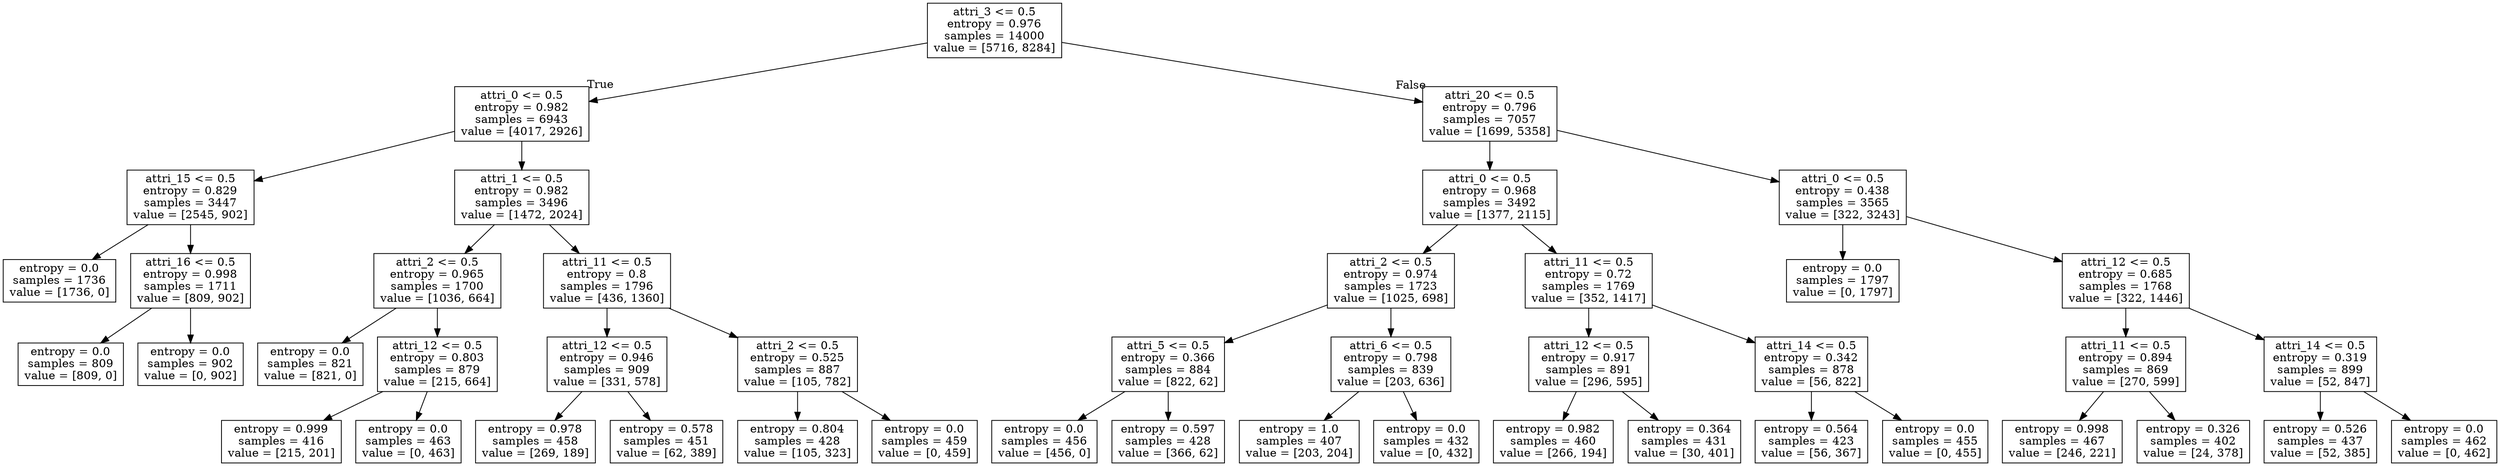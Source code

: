 digraph Tree {
node [shape=box] ;
0 [label="attri_3 <= 0.5\nentropy = 0.976\nsamples = 14000\nvalue = [5716, 8284]"] ;
1 [label="attri_0 <= 0.5\nentropy = 0.982\nsamples = 6943\nvalue = [4017, 2926]"] ;
0 -> 1 [labeldistance=2.5, labelangle=45, headlabel="True"] ;
2 [label="attri_15 <= 0.5\nentropy = 0.829\nsamples = 3447\nvalue = [2545, 902]"] ;
1 -> 2 ;
3 [label="entropy = 0.0\nsamples = 1736\nvalue = [1736, 0]"] ;
2 -> 3 ;
4 [label="attri_16 <= 0.5\nentropy = 0.998\nsamples = 1711\nvalue = [809, 902]"] ;
2 -> 4 ;
5 [label="entropy = 0.0\nsamples = 809\nvalue = [809, 0]"] ;
4 -> 5 ;
6 [label="entropy = 0.0\nsamples = 902\nvalue = [0, 902]"] ;
4 -> 6 ;
7 [label="attri_1 <= 0.5\nentropy = 0.982\nsamples = 3496\nvalue = [1472, 2024]"] ;
1 -> 7 ;
8 [label="attri_2 <= 0.5\nentropy = 0.965\nsamples = 1700\nvalue = [1036, 664]"] ;
7 -> 8 ;
9 [label="entropy = 0.0\nsamples = 821\nvalue = [821, 0]"] ;
8 -> 9 ;
10 [label="attri_12 <= 0.5\nentropy = 0.803\nsamples = 879\nvalue = [215, 664]"] ;
8 -> 10 ;
11 [label="entropy = 0.999\nsamples = 416\nvalue = [215, 201]"] ;
10 -> 11 ;
12 [label="entropy = 0.0\nsamples = 463\nvalue = [0, 463]"] ;
10 -> 12 ;
13 [label="attri_11 <= 0.5\nentropy = 0.8\nsamples = 1796\nvalue = [436, 1360]"] ;
7 -> 13 ;
14 [label="attri_12 <= 0.5\nentropy = 0.946\nsamples = 909\nvalue = [331, 578]"] ;
13 -> 14 ;
15 [label="entropy = 0.978\nsamples = 458\nvalue = [269, 189]"] ;
14 -> 15 ;
16 [label="entropy = 0.578\nsamples = 451\nvalue = [62, 389]"] ;
14 -> 16 ;
17 [label="attri_2 <= 0.5\nentropy = 0.525\nsamples = 887\nvalue = [105, 782]"] ;
13 -> 17 ;
18 [label="entropy = 0.804\nsamples = 428\nvalue = [105, 323]"] ;
17 -> 18 ;
19 [label="entropy = 0.0\nsamples = 459\nvalue = [0, 459]"] ;
17 -> 19 ;
20 [label="attri_20 <= 0.5\nentropy = 0.796\nsamples = 7057\nvalue = [1699, 5358]"] ;
0 -> 20 [labeldistance=2.5, labelangle=-45, headlabel="False"] ;
21 [label="attri_0 <= 0.5\nentropy = 0.968\nsamples = 3492\nvalue = [1377, 2115]"] ;
20 -> 21 ;
22 [label="attri_2 <= 0.5\nentropy = 0.974\nsamples = 1723\nvalue = [1025, 698]"] ;
21 -> 22 ;
23 [label="attri_5 <= 0.5\nentropy = 0.366\nsamples = 884\nvalue = [822, 62]"] ;
22 -> 23 ;
24 [label="entropy = 0.0\nsamples = 456\nvalue = [456, 0]"] ;
23 -> 24 ;
25 [label="entropy = 0.597\nsamples = 428\nvalue = [366, 62]"] ;
23 -> 25 ;
26 [label="attri_6 <= 0.5\nentropy = 0.798\nsamples = 839\nvalue = [203, 636]"] ;
22 -> 26 ;
27 [label="entropy = 1.0\nsamples = 407\nvalue = [203, 204]"] ;
26 -> 27 ;
28 [label="entropy = 0.0\nsamples = 432\nvalue = [0, 432]"] ;
26 -> 28 ;
29 [label="attri_11 <= 0.5\nentropy = 0.72\nsamples = 1769\nvalue = [352, 1417]"] ;
21 -> 29 ;
30 [label="attri_12 <= 0.5\nentropy = 0.917\nsamples = 891\nvalue = [296, 595]"] ;
29 -> 30 ;
31 [label="entropy = 0.982\nsamples = 460\nvalue = [266, 194]"] ;
30 -> 31 ;
32 [label="entropy = 0.364\nsamples = 431\nvalue = [30, 401]"] ;
30 -> 32 ;
33 [label="attri_14 <= 0.5\nentropy = 0.342\nsamples = 878\nvalue = [56, 822]"] ;
29 -> 33 ;
34 [label="entropy = 0.564\nsamples = 423\nvalue = [56, 367]"] ;
33 -> 34 ;
35 [label="entropy = 0.0\nsamples = 455\nvalue = [0, 455]"] ;
33 -> 35 ;
36 [label="attri_0 <= 0.5\nentropy = 0.438\nsamples = 3565\nvalue = [322, 3243]"] ;
20 -> 36 ;
37 [label="entropy = 0.0\nsamples = 1797\nvalue = [0, 1797]"] ;
36 -> 37 ;
38 [label="attri_12 <= 0.5\nentropy = 0.685\nsamples = 1768\nvalue = [322, 1446]"] ;
36 -> 38 ;
39 [label="attri_11 <= 0.5\nentropy = 0.894\nsamples = 869\nvalue = [270, 599]"] ;
38 -> 39 ;
40 [label="entropy = 0.998\nsamples = 467\nvalue = [246, 221]"] ;
39 -> 40 ;
41 [label="entropy = 0.326\nsamples = 402\nvalue = [24, 378]"] ;
39 -> 41 ;
42 [label="attri_14 <= 0.5\nentropy = 0.319\nsamples = 899\nvalue = [52, 847]"] ;
38 -> 42 ;
43 [label="entropy = 0.526\nsamples = 437\nvalue = [52, 385]"] ;
42 -> 43 ;
44 [label="entropy = 0.0\nsamples = 462\nvalue = [0, 462]"] ;
42 -> 44 ;
}